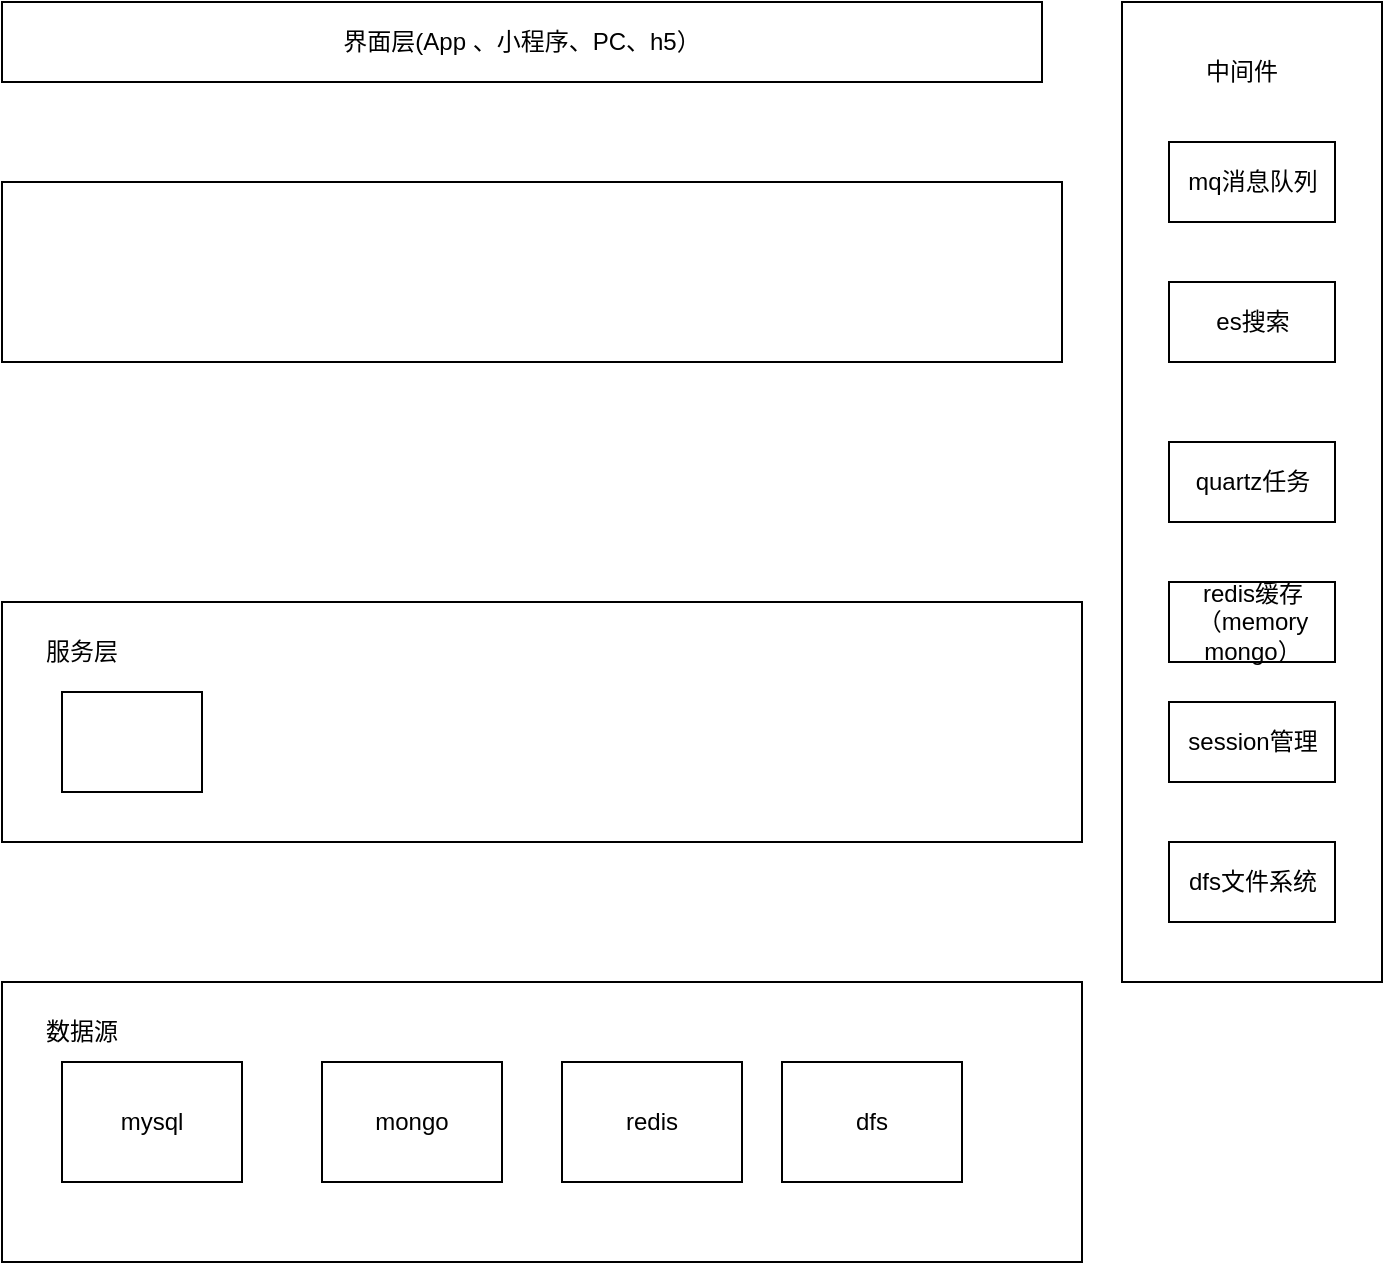 <mxfile version="21.3.2" type="github">
  <diagram name="第 1 页" id="o9Ei0PC76Jg45LqllU9U">
    <mxGraphModel dx="1044" dy="856" grid="1" gridSize="10" guides="1" tooltips="1" connect="1" arrows="1" fold="1" page="1" pageScale="1" pageWidth="827" pageHeight="1169" math="0" shadow="0">
      <root>
        <mxCell id="0" />
        <mxCell id="1" parent="0" />
        <mxCell id="5oRvASKhfjeJxALJtjsc-1" value="界面层(App 、小程序、PC、h5）" style="rounded=0;whiteSpace=wrap;html=1;" vertex="1" parent="1">
          <mxGeometry x="120" y="80" width="520" height="40" as="geometry" />
        </mxCell>
        <mxCell id="5oRvASKhfjeJxALJtjsc-2" value="" style="rounded=0;whiteSpace=wrap;html=1;" vertex="1" parent="1">
          <mxGeometry x="680" y="80" width="130" height="490" as="geometry" />
        </mxCell>
        <mxCell id="5oRvASKhfjeJxALJtjsc-3" value="中间件" style="text;html=1;strokeColor=none;fillColor=none;align=center;verticalAlign=middle;whiteSpace=wrap;rounded=0;" vertex="1" parent="1">
          <mxGeometry x="710" y="100" width="60" height="30" as="geometry" />
        </mxCell>
        <mxCell id="5oRvASKhfjeJxALJtjsc-4" value="mq消息队列" style="rounded=0;whiteSpace=wrap;html=1;" vertex="1" parent="1">
          <mxGeometry x="703.5" y="150" width="83" height="40" as="geometry" />
        </mxCell>
        <mxCell id="5oRvASKhfjeJxALJtjsc-5" value="es搜索" style="rounded=0;whiteSpace=wrap;html=1;" vertex="1" parent="1">
          <mxGeometry x="703.5" y="220" width="83" height="40" as="geometry" />
        </mxCell>
        <mxCell id="5oRvASKhfjeJxALJtjsc-6" value="quartz任务" style="rounded=0;whiteSpace=wrap;html=1;" vertex="1" parent="1">
          <mxGeometry x="703.5" y="300" width="83" height="40" as="geometry" />
        </mxCell>
        <mxCell id="5oRvASKhfjeJxALJtjsc-7" value="" style="rounded=0;whiteSpace=wrap;html=1;" vertex="1" parent="1">
          <mxGeometry x="120" y="570" width="540" height="140" as="geometry" />
        </mxCell>
        <mxCell id="5oRvASKhfjeJxALJtjsc-8" value="mysql" style="rounded=0;whiteSpace=wrap;html=1;" vertex="1" parent="1">
          <mxGeometry x="150" y="610" width="90" height="60" as="geometry" />
        </mxCell>
        <mxCell id="5oRvASKhfjeJxALJtjsc-10" value="redis缓存（memory mongo）" style="rounded=0;whiteSpace=wrap;html=1;" vertex="1" parent="1">
          <mxGeometry x="703.5" y="370" width="83" height="40" as="geometry" />
        </mxCell>
        <mxCell id="5oRvASKhfjeJxALJtjsc-11" value="session管理" style="rounded=0;whiteSpace=wrap;html=1;" vertex="1" parent="1">
          <mxGeometry x="703.5" y="430" width="83" height="40" as="geometry" />
        </mxCell>
        <mxCell id="5oRvASKhfjeJxALJtjsc-12" value="mongo" style="rounded=0;whiteSpace=wrap;html=1;" vertex="1" parent="1">
          <mxGeometry x="280" y="610" width="90" height="60" as="geometry" />
        </mxCell>
        <mxCell id="5oRvASKhfjeJxALJtjsc-13" value="redis" style="rounded=0;whiteSpace=wrap;html=1;" vertex="1" parent="1">
          <mxGeometry x="400" y="610" width="90" height="60" as="geometry" />
        </mxCell>
        <mxCell id="5oRvASKhfjeJxALJtjsc-14" value="dfs文件系统" style="rounded=0;whiteSpace=wrap;html=1;" vertex="1" parent="1">
          <mxGeometry x="703.5" y="500" width="83" height="40" as="geometry" />
        </mxCell>
        <mxCell id="5oRvASKhfjeJxALJtjsc-15" value="数据源" style="text;html=1;strokeColor=none;fillColor=none;align=center;verticalAlign=middle;whiteSpace=wrap;rounded=0;" vertex="1" parent="1">
          <mxGeometry x="130" y="580" width="60" height="30" as="geometry" />
        </mxCell>
        <mxCell id="5oRvASKhfjeJxALJtjsc-16" value="dfs" style="rounded=0;whiteSpace=wrap;html=1;" vertex="1" parent="1">
          <mxGeometry x="510" y="610" width="90" height="60" as="geometry" />
        </mxCell>
        <mxCell id="5oRvASKhfjeJxALJtjsc-17" value="" style="rounded=0;whiteSpace=wrap;html=1;" vertex="1" parent="1">
          <mxGeometry x="120" y="170" width="530" height="90" as="geometry" />
        </mxCell>
        <mxCell id="5oRvASKhfjeJxALJtjsc-18" value="" style="rounded=0;whiteSpace=wrap;html=1;" vertex="1" parent="1">
          <mxGeometry x="120" y="380" width="540" height="120" as="geometry" />
        </mxCell>
        <mxCell id="5oRvASKhfjeJxALJtjsc-19" value="服务层" style="text;html=1;strokeColor=none;fillColor=none;align=center;verticalAlign=middle;whiteSpace=wrap;rounded=0;" vertex="1" parent="1">
          <mxGeometry x="130" y="390" width="60" height="30" as="geometry" />
        </mxCell>
        <mxCell id="5oRvASKhfjeJxALJtjsc-20" value="" style="rounded=0;whiteSpace=wrap;html=1;" vertex="1" parent="1">
          <mxGeometry x="150" y="425" width="70" height="50" as="geometry" />
        </mxCell>
      </root>
    </mxGraphModel>
  </diagram>
</mxfile>

